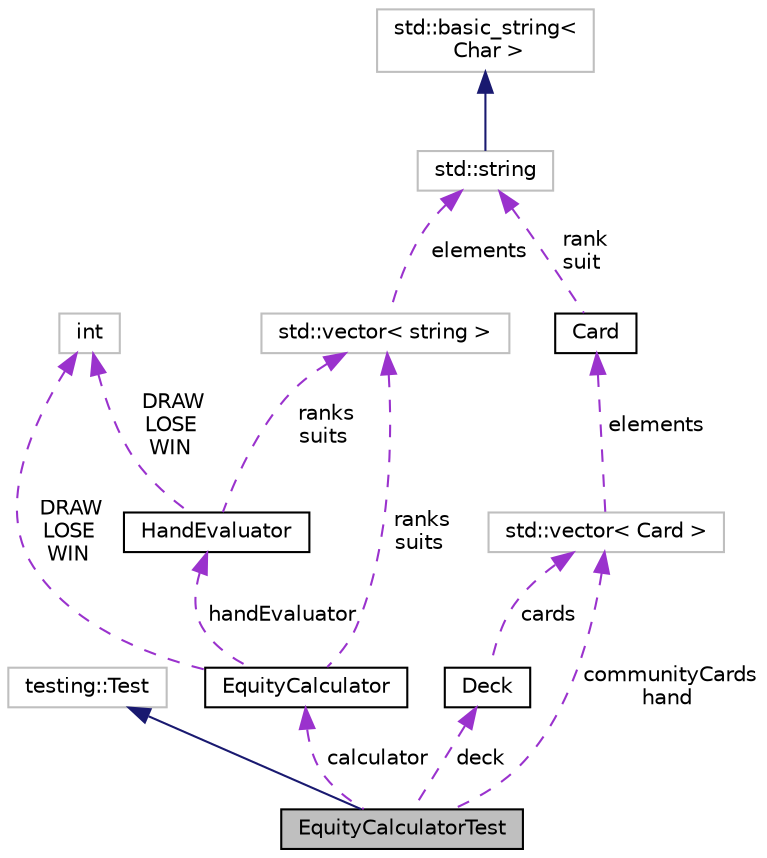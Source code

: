 digraph "EquityCalculatorTest"
{
 // INTERACTIVE_SVG=YES
 // LATEX_PDF_SIZE
  edge [fontname="Helvetica",fontsize="10",labelfontname="Helvetica",labelfontsize="10"];
  node [fontname="Helvetica",fontsize="10",shape=record];
  Node1 [label="EquityCalculatorTest",height=0.2,width=0.4,color="black", fillcolor="grey75", style="filled", fontcolor="black",tooltip=" "];
  Node2 -> Node1 [dir="back",color="midnightblue",fontsize="10",style="solid",fontname="Helvetica"];
  Node2 [label="testing::Test",height=0.2,width=0.4,color="grey75", fillcolor="white", style="filled",tooltip=" "];
  Node3 -> Node1 [dir="back",color="darkorchid3",fontsize="10",style="dashed",label=" communityCards\nhand" ,fontname="Helvetica"];
  Node3 [label="std::vector\< Card \>",height=0.2,width=0.4,color="grey75", fillcolor="white", style="filled",tooltip=" "];
  Node4 -> Node3 [dir="back",color="darkorchid3",fontsize="10",style="dashed",label=" elements" ,fontname="Helvetica"];
  Node4 [label="Card",height=0.2,width=0.4,color="black", fillcolor="white", style="filled",URL="$class_card.html",tooltip="Represents a single card in a deck of cards. Each card has a suit and a rank."];
  Node5 -> Node4 [dir="back",color="darkorchid3",fontsize="10",style="dashed",label=" rank\nsuit" ,fontname="Helvetica"];
  Node5 [label="std::string",height=0.2,width=0.4,color="grey75", fillcolor="white", style="filled",tooltip=" "];
  Node6 -> Node5 [dir="back",color="midnightblue",fontsize="10",style="solid",fontname="Helvetica"];
  Node6 [label="std::basic_string\<\l Char \>",height=0.2,width=0.4,color="grey75", fillcolor="white", style="filled",tooltip=" "];
  Node7 -> Node1 [dir="back",color="darkorchid3",fontsize="10",style="dashed",label=" deck" ,fontname="Helvetica"];
  Node7 [label="Deck",height=0.2,width=0.4,color="black", fillcolor="white", style="filled",URL="$class_deck.html",tooltip="Represents a deck of playing cards, providing functionality to shuffle, deal, and manage the deck."];
  Node3 -> Node7 [dir="back",color="darkorchid3",fontsize="10",style="dashed",label=" cards" ,fontname="Helvetica"];
  Node8 -> Node1 [dir="back",color="darkorchid3",fontsize="10",style="dashed",label=" calculator" ,fontname="Helvetica"];
  Node8 [label="EquityCalculator",height=0.2,width=0.4,color="black", fillcolor="white", style="filled",URL="$class_equity_calculator.html",tooltip="Calculates the equity (winning probability) of a poker hand against multiple opponents."];
  Node9 -> Node8 [dir="back",color="darkorchid3",fontsize="10",style="dashed",label=" DRAW\nLOSE\nWIN" ,fontname="Helvetica"];
  Node9 [label="int",height=0.2,width=0.4,color="grey75", fillcolor="white", style="filled",tooltip=" "];
  Node10 -> Node8 [dir="back",color="darkorchid3",fontsize="10",style="dashed",label=" handEvaluator" ,fontname="Helvetica"];
  Node10 [label="HandEvaluator",height=0.2,width=0.4,color="black", fillcolor="white", style="filled",URL="$class_hand_evaluator.html",tooltip="Evaluates poker hands and determines winners, draws, or losses."];
  Node9 -> Node10 [dir="back",color="darkorchid3",fontsize="10",style="dashed",label=" DRAW\nLOSE\nWIN" ,fontname="Helvetica"];
  Node11 -> Node10 [dir="back",color="darkorchid3",fontsize="10",style="dashed",label=" ranks\nsuits" ,fontname="Helvetica"];
  Node11 [label="std::vector\< string \>",height=0.2,width=0.4,color="grey75", fillcolor="white", style="filled",tooltip=" "];
  Node5 -> Node11 [dir="back",color="darkorchid3",fontsize="10",style="dashed",label=" elements" ,fontname="Helvetica"];
  Node11 -> Node8 [dir="back",color="darkorchid3",fontsize="10",style="dashed",label=" ranks\nsuits" ,fontname="Helvetica"];
}
